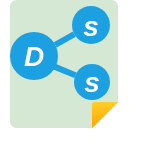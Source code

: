 <mxfile version="23.1.1" type="github">
  <diagram name="第 1 页" id="8CbD6BTfDr4yx-ZM_l9H">
    <mxGraphModel dx="136" dy="69" grid="1" gridSize="10" guides="1" tooltips="1" connect="1" arrows="1" fold="1" page="1" pageScale="1" pageWidth="827" pageHeight="1169" math="0" shadow="0">
      <root>
        <mxCell id="0" />
        <mxCell id="1" parent="0" />
        <mxCell id="030p0BQSd4tmsaGvM5En-3" value="" style="whiteSpace=wrap;html=1;strokeColor=none;" vertex="1" parent="1">
          <mxGeometry width="64" height="64" as="geometry" />
        </mxCell>
        <mxCell id="030p0BQSd4tmsaGvM5En-4" value="" style="rounded=1;whiteSpace=wrap;html=1;strokeWidth=1;fillColor=#D5E8D4;strokeColor=none;glass=0;shadow=0;arcSize=6;gradientColor=none;" vertex="1" parent="1">
          <mxGeometry x="5" width="54" height="64" as="geometry" />
        </mxCell>
        <mxCell id="030p0BQSd4tmsaGvM5En-8" value="" style="rounded=1;whiteSpace=wrap;html=1;strokeColor=none;fillColor=#ffcd28;gradientColor=#ffa500;arcSize=10;" vertex="1" parent="1">
          <mxGeometry x="46" y="51" width="14" height="14" as="geometry" />
        </mxCell>
        <mxCell id="030p0BQSd4tmsaGvM5En-11" value="" style="rounded=0;whiteSpace=wrap;html=1;strokeColor=none;direction=west;rotation=315;" vertex="1" parent="1">
          <mxGeometry x="42.88" y="55.12" width="29.41" height="12" as="geometry" />
        </mxCell>
        <mxCell id="030p0BQSd4tmsaGvM5En-14" value="&lt;b&gt;&lt;i&gt;&lt;font style=&quot;font-size: 14px;&quot;&gt;D&lt;/font&gt;&lt;/i&gt;&lt;/b&gt;" style="ellipse;whiteSpace=wrap;html=1;aspect=fixed;fillColor=#1ba1e2;fontColor=#ffffff;strokeColor=none;" vertex="1" parent="1">
          <mxGeometry x="5" y="16" width="24" height="24" as="geometry" />
        </mxCell>
        <mxCell id="030p0BQSd4tmsaGvM5En-19" value="&lt;b&gt;&lt;i&gt;&lt;font style=&quot;font-size: 14px;&quot;&gt;s&lt;/font&gt;&lt;/i&gt;&lt;/b&gt;" style="ellipse;whiteSpace=wrap;html=1;aspect=fixed;fillColor=#1BA1E2;fontColor=#ffffff;strokeColor=none;" vertex="1" parent="1">
          <mxGeometry x="36" y="3" width="19" height="19" as="geometry" />
        </mxCell>
        <mxCell id="030p0BQSd4tmsaGvM5En-20" value="&lt;b&gt;&lt;i&gt;&lt;font style=&quot;font-size: 14px;&quot;&gt;s&lt;/font&gt;&lt;/i&gt;&lt;/b&gt;" style="ellipse;whiteSpace=wrap;html=1;aspect=fixed;fillColor=#1ba1e2;fontColor=#ffffff;strokeColor=none;" vertex="1" parent="1">
          <mxGeometry x="37" y="32" width="18" height="18" as="geometry" />
        </mxCell>
        <mxCell id="030p0BQSd4tmsaGvM5En-21" value="" style="endArrow=none;html=1;rounded=0;strokeWidth=3;fillColor=#1ba1e2;strokeColor=#1BA1E2;" edge="1" parent="1" source="030p0BQSd4tmsaGvM5En-14" target="030p0BQSd4tmsaGvM5En-19">
          <mxGeometry width="50" height="50" relative="1" as="geometry">
            <mxPoint x="28" y="26" as="sourcePoint" />
            <mxPoint x="40.782" y="18.218" as="targetPoint" />
          </mxGeometry>
        </mxCell>
        <mxCell id="030p0BQSd4tmsaGvM5En-22" value="" style="endArrow=none;html=1;rounded=0;strokeWidth=3;fillColor=#1ba1e2;strokeColor=#1BA1E2;exitX=0.876;exitY=0.7;exitDx=0;exitDy=0;exitPerimeter=0;" edge="1" parent="1" source="030p0BQSd4tmsaGvM5En-14" target="030p0BQSd4tmsaGvM5En-20">
          <mxGeometry width="50" height="50" relative="1" as="geometry">
            <mxPoint x="38" y="36" as="sourcePoint" />
            <mxPoint x="48" y="28" as="targetPoint" />
          </mxGeometry>
        </mxCell>
      </root>
    </mxGraphModel>
  </diagram>
</mxfile>
